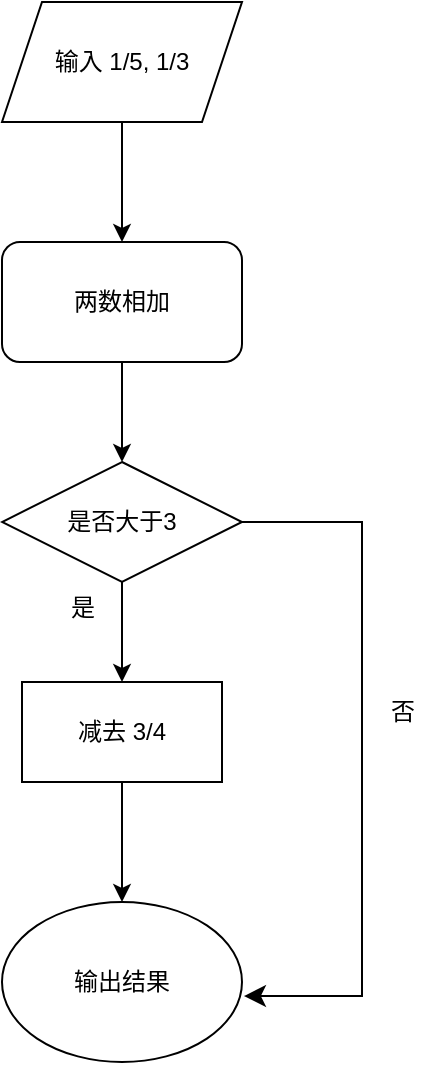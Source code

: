 <mxfile version="24.7.16">
  <diagram name="第 1 页" id="IbXTCH8buuqp_ciu2iEG">
    <mxGraphModel dx="973" dy="684" grid="1" gridSize="10" guides="1" tooltips="1" connect="1" arrows="1" fold="1" page="1" pageScale="1" pageWidth="827" pageHeight="1169" math="0" shadow="0">
      <root>
        <mxCell id="0" />
        <mxCell id="1" parent="0" />
        <mxCell id="ify9BwKVLtW9Kbt5GXrW-3" value="" style="edgeStyle=orthogonalEdgeStyle;rounded=0;orthogonalLoop=1;jettySize=auto;html=1;" edge="1" parent="1" source="ify9BwKVLtW9Kbt5GXrW-1" target="ify9BwKVLtW9Kbt5GXrW-2">
          <mxGeometry relative="1" as="geometry" />
        </mxCell>
        <mxCell id="ify9BwKVLtW9Kbt5GXrW-1" value="输入 1/5, 1/3" style="shape=parallelogram;perimeter=parallelogramPerimeter;whiteSpace=wrap;html=1;fixedSize=1;" vertex="1" parent="1">
          <mxGeometry x="260" y="120" width="120" height="60" as="geometry" />
        </mxCell>
        <mxCell id="ify9BwKVLtW9Kbt5GXrW-5" value="" style="edgeStyle=orthogonalEdgeStyle;rounded=0;orthogonalLoop=1;jettySize=auto;html=1;" edge="1" parent="1" source="ify9BwKVLtW9Kbt5GXrW-2" target="ify9BwKVLtW9Kbt5GXrW-4">
          <mxGeometry relative="1" as="geometry" />
        </mxCell>
        <mxCell id="ify9BwKVLtW9Kbt5GXrW-2" value="两数相加" style="rounded=1;whiteSpace=wrap;html=1;" vertex="1" parent="1">
          <mxGeometry x="260" y="240" width="120" height="60" as="geometry" />
        </mxCell>
        <mxCell id="ify9BwKVLtW9Kbt5GXrW-7" value="" style="edgeStyle=orthogonalEdgeStyle;rounded=0;orthogonalLoop=1;jettySize=auto;html=1;" edge="1" parent="1" source="ify9BwKVLtW9Kbt5GXrW-4" target="ify9BwKVLtW9Kbt5GXrW-6">
          <mxGeometry relative="1" as="geometry" />
        </mxCell>
        <mxCell id="ify9BwKVLtW9Kbt5GXrW-4" value="是否大于3" style="rhombus;whiteSpace=wrap;html=1;" vertex="1" parent="1">
          <mxGeometry x="260" y="350" width="120" height="60" as="geometry" />
        </mxCell>
        <mxCell id="ify9BwKVLtW9Kbt5GXrW-9" value="" style="edgeStyle=orthogonalEdgeStyle;rounded=0;orthogonalLoop=1;jettySize=auto;html=1;" edge="1" parent="1" source="ify9BwKVLtW9Kbt5GXrW-6" target="ify9BwKVLtW9Kbt5GXrW-11">
          <mxGeometry relative="1" as="geometry">
            <mxPoint x="320" y="620" as="targetPoint" />
          </mxGeometry>
        </mxCell>
        <mxCell id="ify9BwKVLtW9Kbt5GXrW-6" value="减去 3/4" style="whiteSpace=wrap;html=1;" vertex="1" parent="1">
          <mxGeometry x="270" y="460" width="100" height="50" as="geometry" />
        </mxCell>
        <mxCell id="ify9BwKVLtW9Kbt5GXrW-11" value="输出结果" style="ellipse;whiteSpace=wrap;html=1;" vertex="1" parent="1">
          <mxGeometry x="260" y="570" width="120" height="80" as="geometry" />
        </mxCell>
        <mxCell id="ify9BwKVLtW9Kbt5GXrW-18" value="" style="edgeStyle=segmentEdgeStyle;endArrow=classic;html=1;curved=0;rounded=0;endSize=8;startSize=8;strokeColor=default;entryX=1.008;entryY=0.588;entryDx=0;entryDy=0;entryPerimeter=0;" edge="1" parent="1" target="ify9BwKVLtW9Kbt5GXrW-11">
          <mxGeometry width="50" height="50" relative="1" as="geometry">
            <mxPoint x="380" y="380" as="sourcePoint" />
            <mxPoint x="440" y="630" as="targetPoint" />
            <Array as="points">
              <mxPoint x="380" y="380" />
              <mxPoint x="440" y="380" />
              <mxPoint x="440" y="617" />
            </Array>
          </mxGeometry>
        </mxCell>
        <mxCell id="ify9BwKVLtW9Kbt5GXrW-20" value="否" style="text;html=1;align=center;verticalAlign=middle;resizable=0;points=[];autosize=1;strokeColor=none;fillColor=none;" vertex="1" parent="1">
          <mxGeometry x="440" y="460" width="40" height="30" as="geometry" />
        </mxCell>
        <mxCell id="ify9BwKVLtW9Kbt5GXrW-21" value="是" style="text;html=1;align=center;verticalAlign=middle;resizable=0;points=[];autosize=1;strokeColor=none;fillColor=none;" vertex="1" parent="1">
          <mxGeometry x="280" y="408" width="40" height="30" as="geometry" />
        </mxCell>
      </root>
    </mxGraphModel>
  </diagram>
</mxfile>
